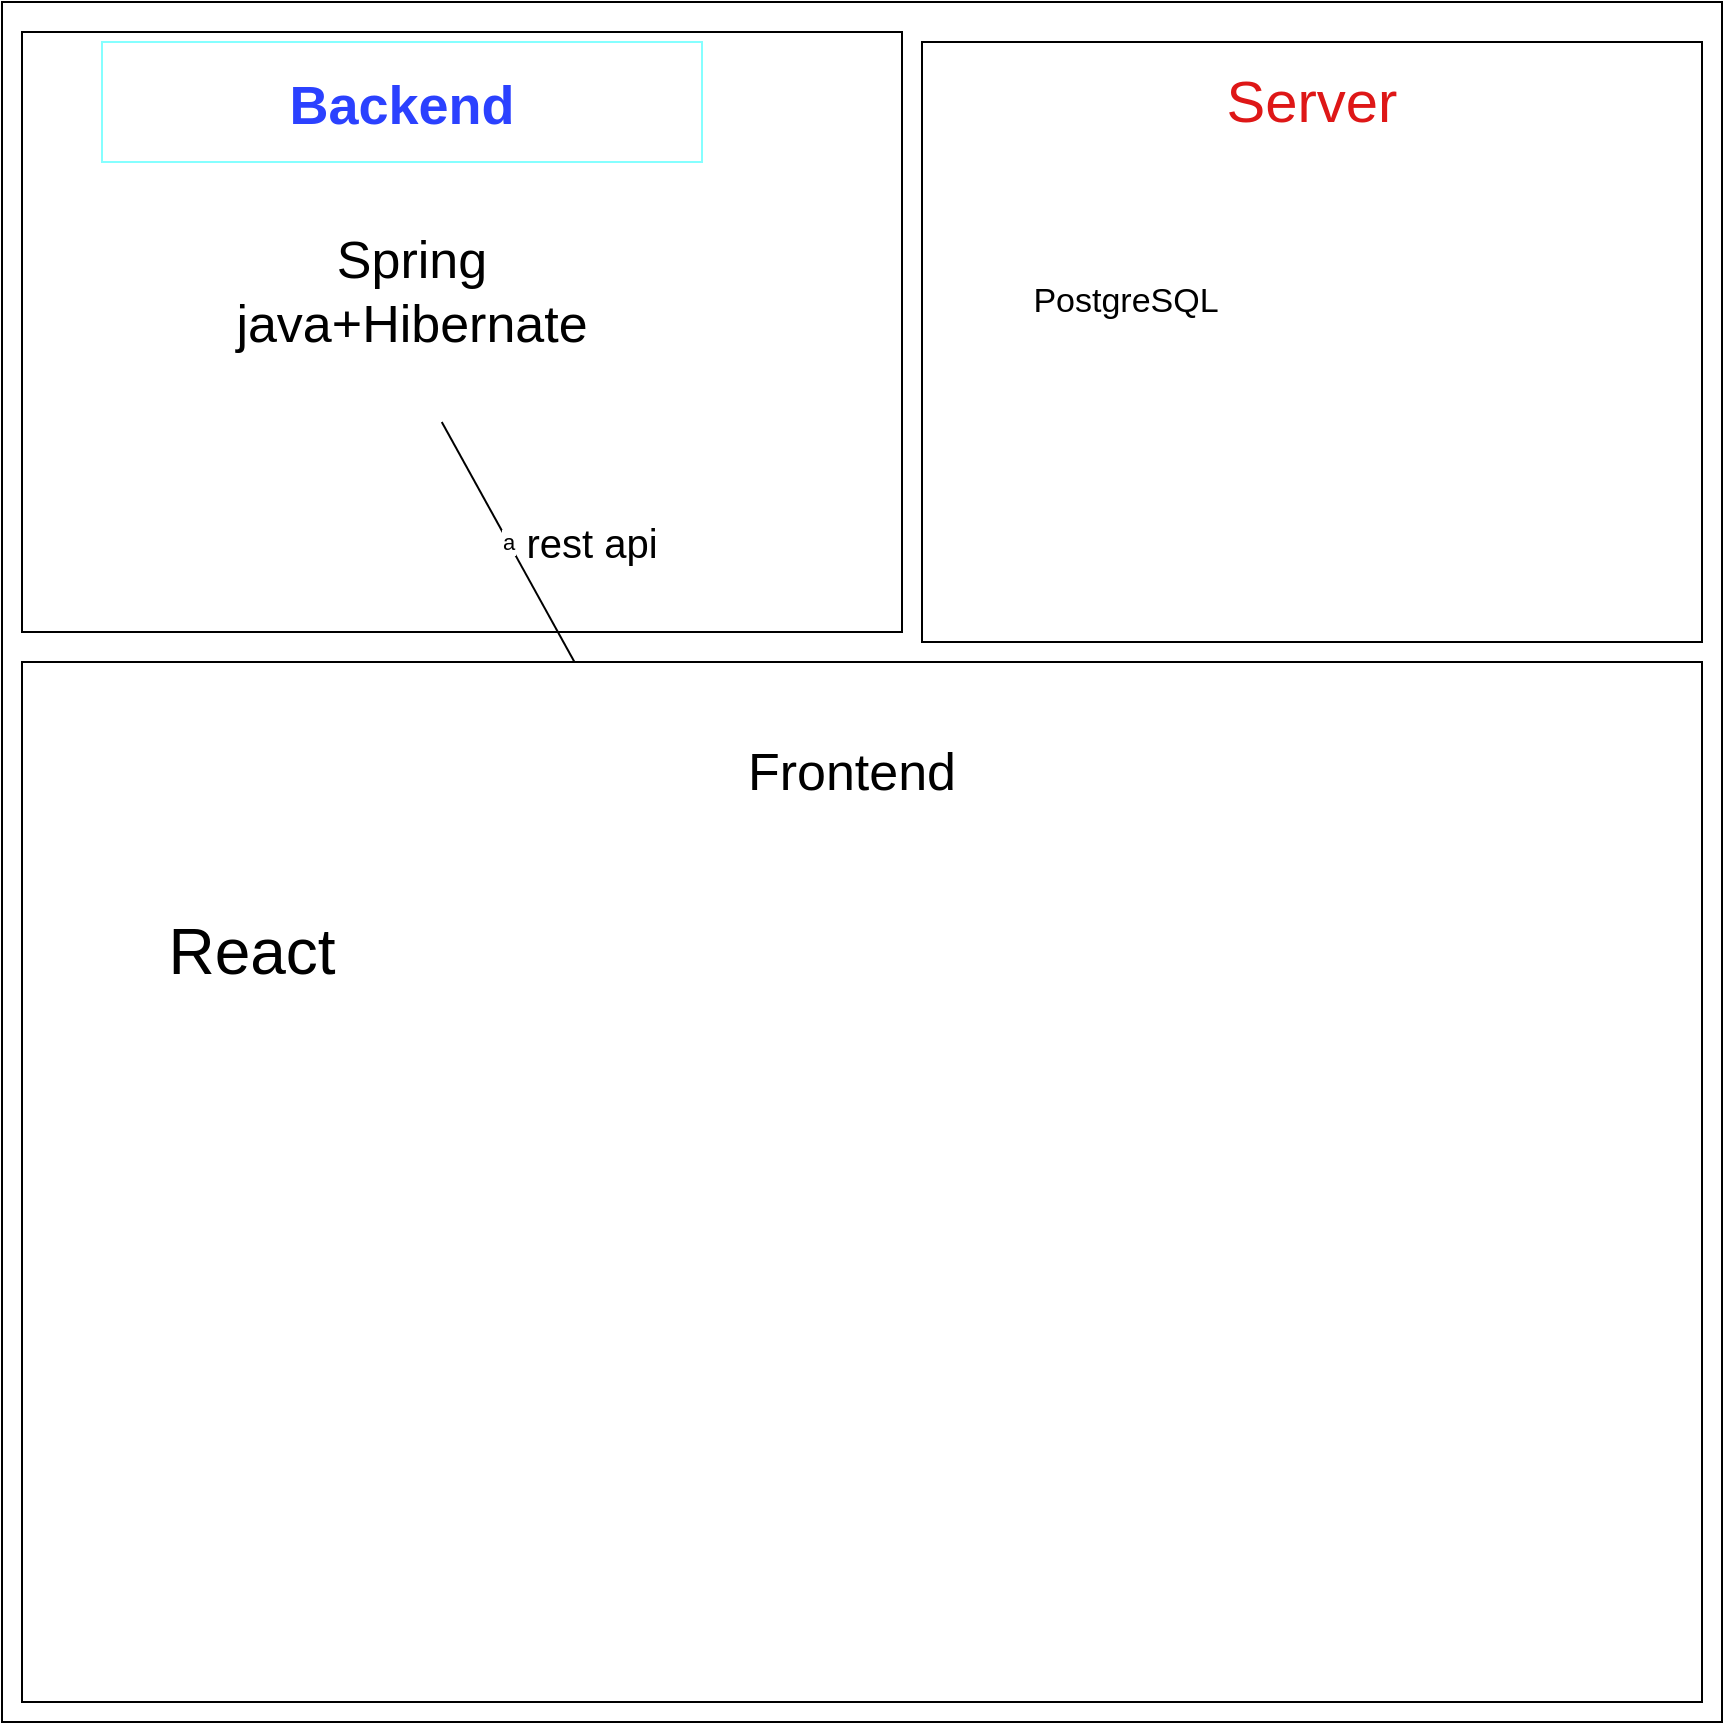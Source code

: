 <mxfile version="21.6.8" type="github">
  <diagram name="Strona-1" id="3kCaJhsZH5ZPdCVRugP8">
    <mxGraphModel dx="2514" dy="2108" grid="1" gridSize="10" guides="1" tooltips="1" connect="1" arrows="1" fold="1" page="1" pageScale="1" pageWidth="827" pageHeight="1169" math="0" shadow="0">
      <root>
        <mxCell id="0" />
        <mxCell id="1" parent="0" />
        <mxCell id="ObyLWbFPhNjYNBy1AQXe-1" value="" style="whiteSpace=wrap;html=1;aspect=fixed;" vertex="1" parent="1">
          <mxGeometry x="-60" y="-60" width="860" height="860" as="geometry" />
        </mxCell>
        <mxCell id="ObyLWbFPhNjYNBy1AQXe-2" value="" style="rounded=0;whiteSpace=wrap;html=1;strokeColor=#000000;fontStyle=1" vertex="1" parent="1">
          <mxGeometry x="-50" y="-45" width="440" height="300" as="geometry" />
        </mxCell>
        <mxCell id="ObyLWbFPhNjYNBy1AQXe-3" value="" style="rounded=0;whiteSpace=wrap;html=1;" vertex="1" parent="1">
          <mxGeometry x="-50" y="270" width="840" height="520" as="geometry" />
        </mxCell>
        <mxCell id="ObyLWbFPhNjYNBy1AQXe-4" value="&lt;h1&gt;&lt;font color=&quot;#2b41ff&quot; style=&quot;font-size: 27px; background-color: rgb(255, 255, 255);&quot;&gt;Backend&lt;/font&gt;&lt;/h1&gt;" style="text;strokeColor=#85FFFF;align=center;fillColor=none;html=1;verticalAlign=middle;whiteSpace=wrap;rounded=0;spacingTop=4;" vertex="1" parent="1">
          <mxGeometry x="-10" y="-40" width="300" height="60" as="geometry" />
        </mxCell>
        <mxCell id="ObyLWbFPhNjYNBy1AQXe-5" value="&lt;font style=&quot;font-size: 26px;&quot;&gt;Spring java+Hibernate&lt;/font&gt;" style="text;strokeColor=none;align=center;fillColor=none;html=1;verticalAlign=middle;whiteSpace=wrap;rounded=0;" vertex="1" parent="1">
          <mxGeometry x="40" y="60" width="210" height="50" as="geometry" />
        </mxCell>
        <mxCell id="ObyLWbFPhNjYNBy1AQXe-6" value="&lt;font style=&quot;font-size: 26px;&quot;&gt;Frontend&lt;/font&gt;" style="text;strokeColor=none;align=center;fillColor=none;html=1;verticalAlign=middle;whiteSpace=wrap;rounded=0;" vertex="1" parent="1">
          <mxGeometry x="280" y="290" width="170" height="70" as="geometry" />
        </mxCell>
        <mxCell id="ObyLWbFPhNjYNBy1AQXe-7" value="" style="rounded=0;whiteSpace=wrap;html=1;" vertex="1" parent="1">
          <mxGeometry x="400" y="-40" width="390" height="300" as="geometry" />
        </mxCell>
        <mxCell id="ObyLWbFPhNjYNBy1AQXe-8" value="&lt;font color=&quot;#de1717&quot;&gt;Server&lt;/font&gt;" style="text;strokeColor=none;align=center;fillColor=none;html=1;verticalAlign=middle;whiteSpace=wrap;rounded=0;fontSize=29;" vertex="1" parent="1">
          <mxGeometry x="510" y="-45" width="170" height="70" as="geometry" />
        </mxCell>
        <mxCell id="ObyLWbFPhNjYNBy1AQXe-9" value="&lt;font style=&quot;font-size: 17px;&quot;&gt;PostgreSQL&lt;/font&gt;" style="text;strokeColor=none;align=center;fillColor=none;html=1;verticalAlign=middle;whiteSpace=wrap;rounded=0;" vertex="1" parent="1">
          <mxGeometry x="414" y="50" width="176" height="80" as="geometry" />
        </mxCell>
        <mxCell id="ObyLWbFPhNjYNBy1AQXe-10" value="React" style="text;strokeColor=none;align=center;fillColor=none;html=1;verticalAlign=middle;whiteSpace=wrap;rounded=0;fontSize=32;" vertex="1" parent="1">
          <mxGeometry x="-30" y="360" width="190" height="110" as="geometry" />
        </mxCell>
        <mxCell id="ObyLWbFPhNjYNBy1AQXe-14" value="a" style="endArrow=none;html=1;rounded=0;entryX=0.477;entryY=0.65;entryDx=0;entryDy=0;entryPerimeter=0;" edge="1" parent="1" source="ObyLWbFPhNjYNBy1AQXe-3" target="ObyLWbFPhNjYNBy1AQXe-2">
          <mxGeometry width="50" height="50" relative="1" as="geometry">
            <mxPoint x="140" y="220" as="sourcePoint" />
            <mxPoint x="190" y="170" as="targetPoint" />
          </mxGeometry>
        </mxCell>
        <mxCell id="ObyLWbFPhNjYNBy1AQXe-15" value="rest api" style="text;strokeColor=none;align=center;fillColor=none;html=1;verticalAlign=middle;whiteSpace=wrap;rounded=0;fontSize=20;" vertex="1" parent="1">
          <mxGeometry x="180" y="180" width="110" height="60" as="geometry" />
        </mxCell>
      </root>
    </mxGraphModel>
  </diagram>
</mxfile>
